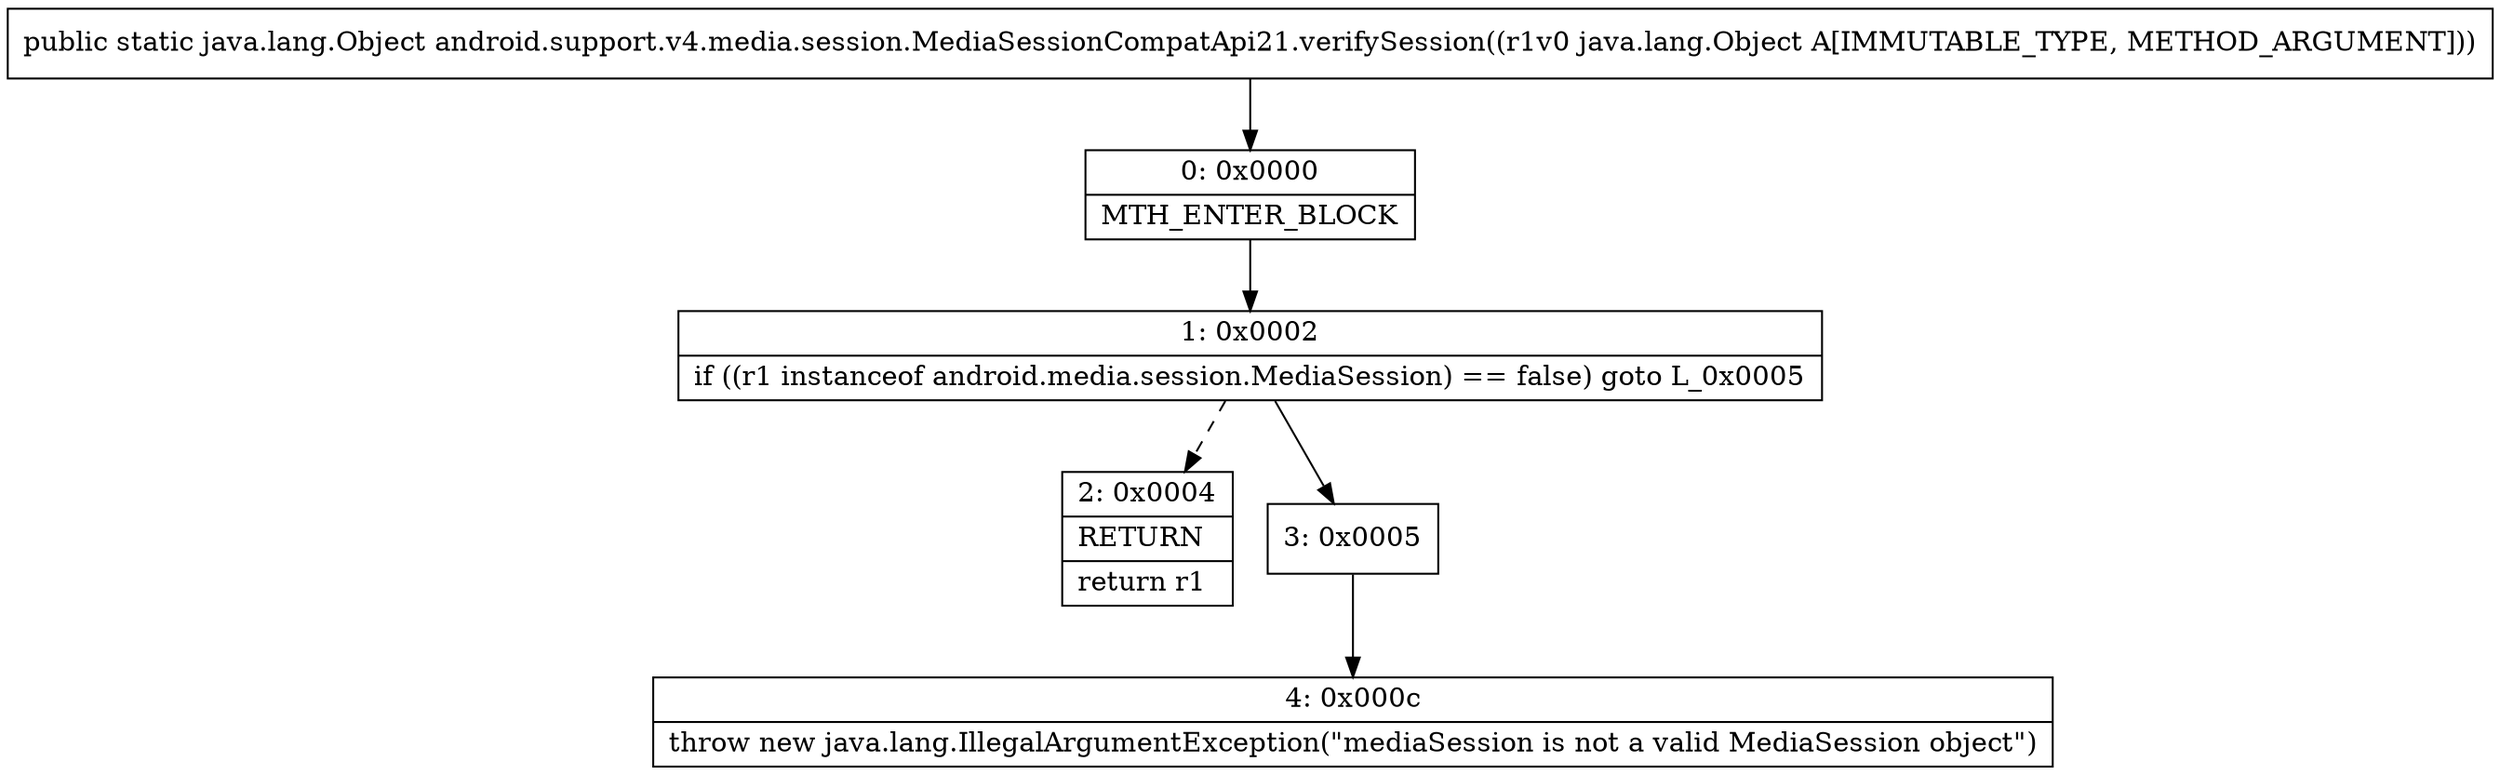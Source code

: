 digraph "CFG forandroid.support.v4.media.session.MediaSessionCompatApi21.verifySession(Ljava\/lang\/Object;)Ljava\/lang\/Object;" {
Node_0 [shape=record,label="{0\:\ 0x0000|MTH_ENTER_BLOCK\l}"];
Node_1 [shape=record,label="{1\:\ 0x0002|if ((r1 instanceof android.media.session.MediaSession) == false) goto L_0x0005\l}"];
Node_2 [shape=record,label="{2\:\ 0x0004|RETURN\l|return r1\l}"];
Node_3 [shape=record,label="{3\:\ 0x0005}"];
Node_4 [shape=record,label="{4\:\ 0x000c|throw new java.lang.IllegalArgumentException(\"mediaSession is not a valid MediaSession object\")\l}"];
MethodNode[shape=record,label="{public static java.lang.Object android.support.v4.media.session.MediaSessionCompatApi21.verifySession((r1v0 java.lang.Object A[IMMUTABLE_TYPE, METHOD_ARGUMENT])) }"];
MethodNode -> Node_0;
Node_0 -> Node_1;
Node_1 -> Node_2[style=dashed];
Node_1 -> Node_3;
Node_3 -> Node_4;
}

